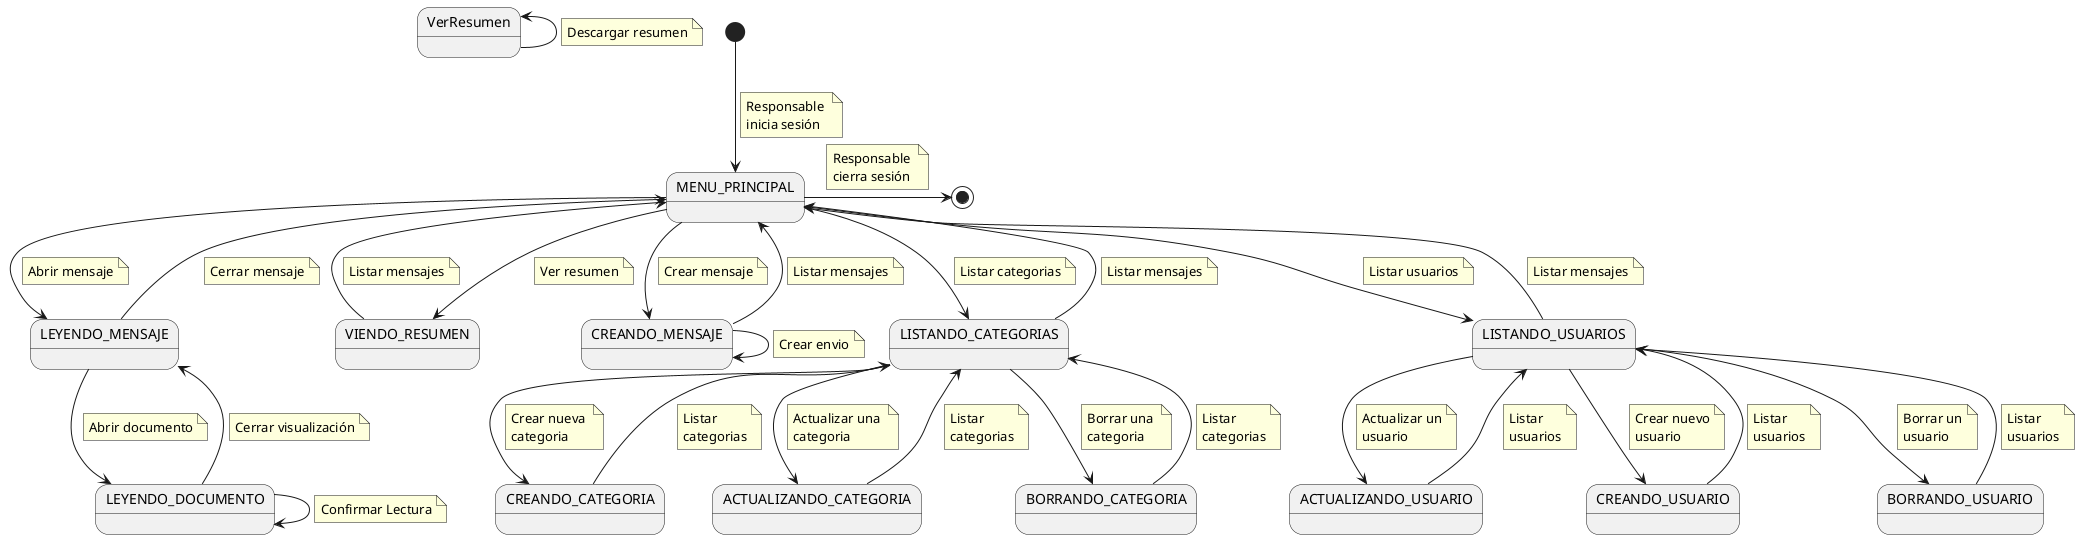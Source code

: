 @startuml
state "MENU_PRINCIPAL" as MenuPrincipal
state "CREANDO_MENSAJE" as CreandoMensaje
state "VIENDO_RESUMEN" as ViendoResumen
state "LEYENDO_MENSAJE" as LeyendoMensaje
state "LEYENDO_DOCUMENTO" as LeyendoDocumento
state "LISTANDO_CATEGORIAS" as Categorias
state "CREANDO_CATEGORIA" as CreandoCategoria
state "ACTUALIZANDO_CATEGORIA" as ActualizandoCategoria
state "BORRANDO_CATEGORIA" as BorrandoCategoria
state "LISTANDO_USUARIOS" as Usuarios
state "ACTUALIZANDO_USUARIO" as ActualizandoUsuario
state "CREANDO_USUARIO" as CreandoUsuario
state "BORRANDO_USUARIO" as BorrandoUsuario

[*] --> MenuPrincipal
    note on link
        Responsable 
        inicia sesión
    end note

MenuPrincipal -> [*]
    note on link
        Responsable 
        cierra sesión
    end note


MenuPrincipal --> LeyendoMensaje
    note on link
        Abrir mensaje
    end note

LeyendoMensaje -> LeyendoDocumento
    note on link
        Abrir documento
    end note

LeyendoDocumento --> LeyendoDocumento
    note on link
        Confirmar Lectura
    end note

LeyendoDocumento --> LeyendoMensaje
    note on link
        Cerrar visualización
    end note

LeyendoMensaje --> MenuPrincipal
    note on link
        Cerrar mensaje
    end note

MenuPrincipal --> CreandoMensaje
    note on link
        Crear mensaje
    end note

CreandoMensaje --> CreandoMensaje 
    note on link
        Crear envio
    end note

MenuPrincipal--> ViendoResumen
    note on link
        Ver resumen
    end note

ViendoResumen -l-> MenuPrincipal
    note on link
        Listar mensajes
    end note

VerResumen -l-> VerResumen 
    note on link
        Descargar resumen
    end note

CreandoMensaje --> MenuPrincipal
    note on link
        Listar mensajes
    end note

MenuPrincipal --> Categorias
    note on link
        Listar categorias
    end note

Categorias --> CreandoCategoria
    note on link
        Crear nueva 
        categoria
    end note

CreandoCategoria --> Categorias
    note on link
        Listar 
        categorias
    end note

Categorias --> ActualizandoCategoria
    note on link
        Actualizar una 
        categoria
    end note

ActualizandoCategoria --> Categorias
    note on link
        Listar 
        categorias
    end note

Categorias --> BorrandoCategoria
    note on link
        Borrar una 
        categoria
    end note

BorrandoCategoria --> Categorias
    note on link
        Listar 
        categorias
    end note

Categorias --> MenuPrincipal
    note on link
        Listar mensajes
    end note

MenuPrincipal --> Usuarios
    note on link
        Listar usuarios
    end note

Usuarios --> CreandoUsuario
    note on link
        Crear nuevo
        usuario
    end note

CreandoUsuario --> Usuarios
    note on link
        Listar
        usuarios
    end note

Usuarios --> ActualizandoUsuario
    note on link
        Actualizar un
        usuario
    end note

ActualizandoUsuario --> Usuarios
    note on link
        Listar
        usuarios
    end note

Usuarios --> BorrandoUsuario
    note on link
        Borrar un
        usuario
    end note

BorrandoUsuario --> Usuarios
    note on link
        Listar
        usuarios
    end note

Usuarios --> MenuPrincipal
    note on link
        Listar mensajes
    end note
@enduml